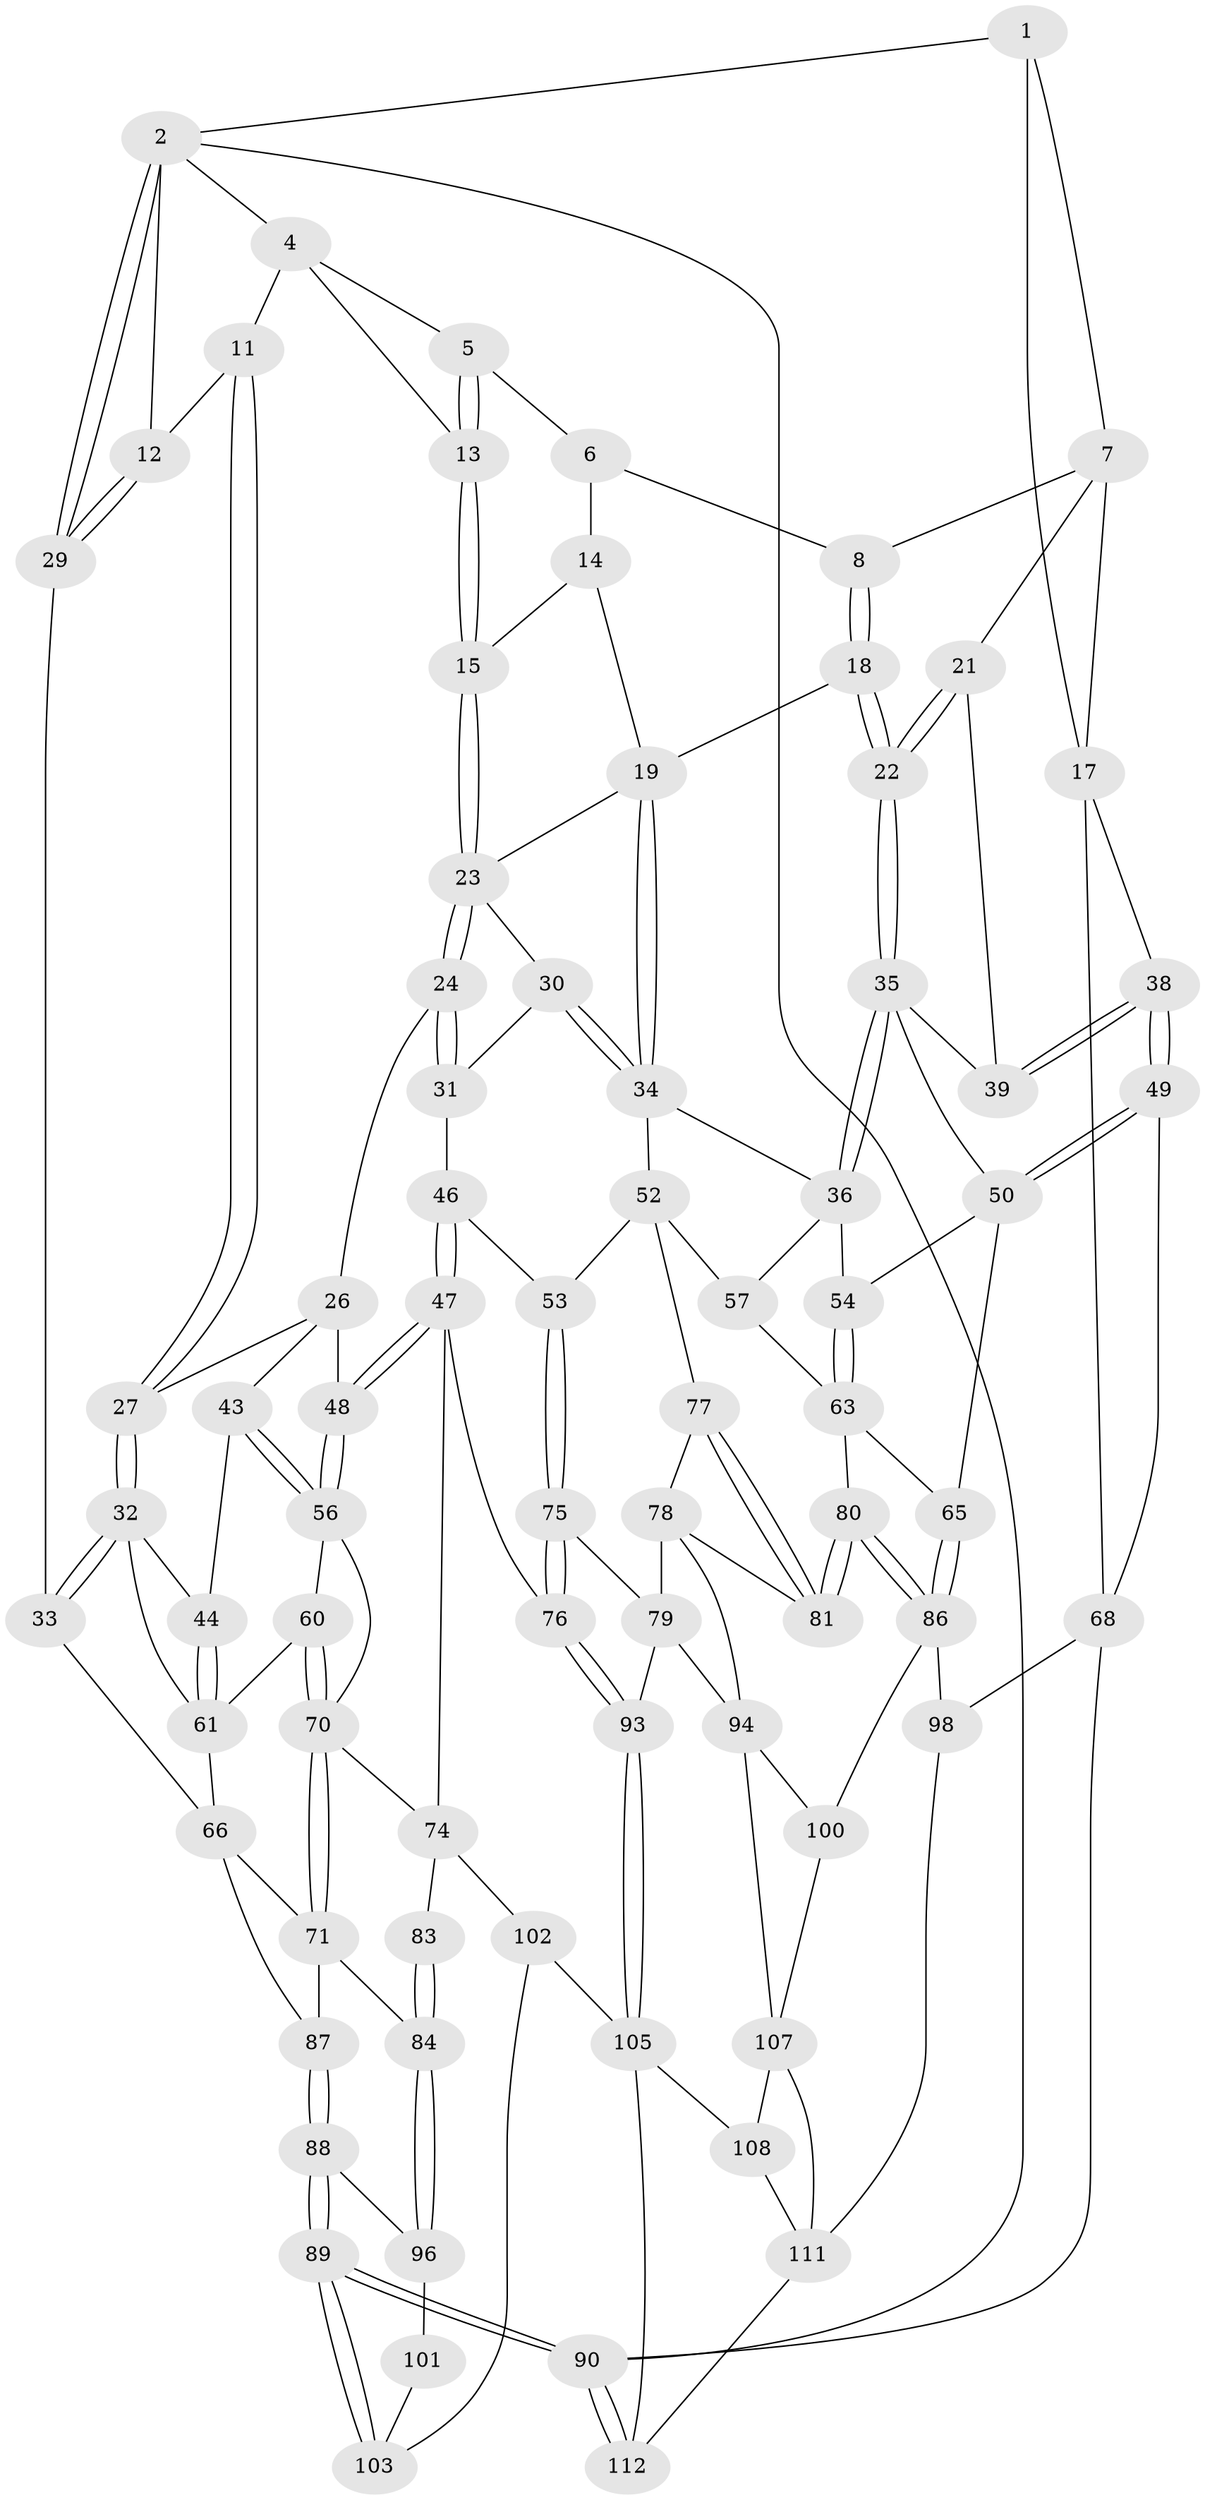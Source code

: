 // original degree distribution, {3: 0.02654867256637168, 6: 0.22123893805309736, 4: 0.23008849557522124, 5: 0.5221238938053098}
// Generated by graph-tools (version 1.1) at 2025/11/02/27/25 16:11:56]
// undirected, 79 vertices, 176 edges
graph export_dot {
graph [start="1"]
  node [color=gray90,style=filled];
  1 [pos="+0.8134520702516854+0"];
  2 [pos="+0+0",super="+3"];
  4 [pos="+0.40117304732266473+0",super="+10"];
  5 [pos="+0.42371019926421655+0"];
  6 [pos="+0.6444242797633294+0",super="+9"];
  7 [pos="+0.8558048545209509+0.07343056754204261",super="+16"];
  8 [pos="+0.7602268031114183+0.12568371897885325"];
  11 [pos="+0.15156830864069779+0.14050160194983202"];
  12 [pos="+0.13573023106619322+0.12051652925409902"];
  13 [pos="+0.4248329369144686+0.10376820938410083"];
  14 [pos="+0.5907637591736322+0.13608908745273304"];
  15 [pos="+0.42550918940559473+0.10520004861999753"];
  17 [pos="+1+0.1812410094970463"];
  18 [pos="+0.721436282342151+0.2569479019928052"];
  19 [pos="+0.6322329023536952+0.2503245148624508",super="+20"];
  21 [pos="+0.8491885190664558+0.28409359102796344"];
  22 [pos="+0.7871625173998309+0.3106896789231901"];
  23 [pos="+0.4109144988945348+0.18672963652728958",super="+28"];
  24 [pos="+0.3657516323265229+0.26857229092902785",super="+25"];
  26 [pos="+0.2743862067169838+0.3072591281511791",super="+42"];
  27 [pos="+0.15600937965019698+0.20793778726643664"];
  29 [pos="+0+0"];
  30 [pos="+0.5253038805969512+0.35833784933837143"];
  31 [pos="+0.5197060624827587+0.35928965292803805",super="+41"];
  32 [pos="+0+0.3943105543503138",super="+45"];
  33 [pos="+0+0.40537456040161757"];
  34 [pos="+0.5621160160385069+0.3584656164002189",super="+37"];
  35 [pos="+0.7819019781799952+0.35422002809118364",super="+40"];
  36 [pos="+0.7453782114141466+0.4510315985019647",super="+55"];
  38 [pos="+1+0.3256216396471417"];
  39 [pos="+0.9632274045104503+0.32717083317491624"];
  43 [pos="+0.12686274489436813+0.4570787768563874"];
  44 [pos="+0.07143166732626548+0.4614655877214935"];
  46 [pos="+0.41933911108638094+0.528814503845491"];
  47 [pos="+0.348285459374355+0.5391298071860343",super="+73"];
  48 [pos="+0.327768819400525+0.5213720985212488"];
  49 [pos="+1+0.5515122049289652"];
  50 [pos="+1+0.5543127062807298",super="+51"];
  52 [pos="+0.5668289859493745+0.506584113112564",super="+58"];
  53 [pos="+0.42689341851360685+0.533226777794288"];
  54 [pos="+0.7981554819580655+0.507993547786501"];
  56 [pos="+0.20130747208712527+0.5429514051936882",super="+59"];
  57 [pos="+0.7163902808968556+0.5342987791522561"];
  60 [pos="+0.14378891682267245+0.5871552365852671"];
  61 [pos="+0.1323698347765861+0.5782787559335518",super="+62"];
  63 [pos="+0.8413032909071351+0.5711659454818676",super="+64"];
  65 [pos="+0.946131865642171+0.6164293285255068"];
  66 [pos="+0.06754624533093345+0.6165370099662777",super="+67"];
  68 [pos="+1+1",super="+69"];
  70 [pos="+0.1316928838748215+0.6264377800494687",super="+72"];
  71 [pos="+0.09831711499207503+0.6819706813502079",super="+85"];
  74 [pos="+0.27814310070139775+0.7157916833413281",super="+82"];
  75 [pos="+0.4848626966609102+0.6241109192684204"];
  76 [pos="+0.36049358654381164+0.7621731693668441"];
  77 [pos="+0.6202501697938541+0.6309900842775605"];
  78 [pos="+0.6140167770457602+0.6361121973582425",super="+91"];
  79 [pos="+0.5528544718731936+0.6616673029254158",super="+92"];
  80 [pos="+0.7748786467204148+0.7125706277601885"];
  81 [pos="+0.744592510314434+0.7052340444509244"];
  83 [pos="+0.21746951366996203+0.7315691499945243"];
  84 [pos="+0.11588893703244373+0.7045894891276019"];
  86 [pos="+0.8368120820576984+0.7983389210911398",super="+99"];
  87 [pos="+0+0.8407149215877133"];
  88 [pos="+0+0.9067379307244255"];
  89 [pos="+0+1"];
  90 [pos="+0+1"];
  93 [pos="+0.3621914413369558+0.7641689189804891"];
  94 [pos="+0.6253958402815606+0.8300675751205041",super="+95"];
  96 [pos="+0.09435241449623297+0.8331026473659539",super="+97"];
  98 [pos="+0.8717456206456311+0.8209692797788046",super="+110"];
  100 [pos="+0.7746470075326779+0.8413855965747937"];
  101 [pos="+0.21316863022567156+0.7383743246449067",super="+104"];
  102 [pos="+0.22852885710260898+0.9391202257768828"];
  103 [pos="+0.1834272391480825+0.9206097029434475"];
  105 [pos="+0.3765615203248627+0.8575789517320508",super="+106"];
  107 [pos="+0.5782904201458107+0.8505679240543252",super="+109"];
  108 [pos="+0.48459783083380115+0.9468512515798989"];
  111 [pos="+0.7334150824428989+1",super="+113"];
  112 [pos="+0.3146953383265421+1"];
  1 -- 2;
  1 -- 7;
  1 -- 17;
  2 -- 29;
  2 -- 29;
  2 -- 90;
  2 -- 4;
  2 -- 12;
  4 -- 5;
  4 -- 11;
  4 -- 13;
  5 -- 6;
  5 -- 13;
  5 -- 13;
  6 -- 8;
  6 -- 14;
  7 -- 8;
  7 -- 17;
  7 -- 21;
  8 -- 18;
  8 -- 18;
  11 -- 12;
  11 -- 27;
  11 -- 27;
  12 -- 29;
  12 -- 29;
  13 -- 15;
  13 -- 15;
  14 -- 15;
  14 -- 19;
  15 -- 23;
  15 -- 23;
  17 -- 38;
  17 -- 68;
  18 -- 19;
  18 -- 22;
  18 -- 22;
  19 -- 34;
  19 -- 34;
  19 -- 23;
  21 -- 22;
  21 -- 22;
  21 -- 39;
  22 -- 35;
  22 -- 35;
  23 -- 24;
  23 -- 24;
  23 -- 30;
  24 -- 31 [weight=2];
  24 -- 31;
  24 -- 26;
  26 -- 27;
  26 -- 48;
  26 -- 43;
  27 -- 32;
  27 -- 32;
  29 -- 33;
  30 -- 31;
  30 -- 34;
  30 -- 34;
  31 -- 46;
  32 -- 33;
  32 -- 33;
  32 -- 44;
  32 -- 61;
  33 -- 66;
  34 -- 36;
  34 -- 52;
  35 -- 36;
  35 -- 36;
  35 -- 50;
  35 -- 39;
  36 -- 57;
  36 -- 54;
  38 -- 39;
  38 -- 39;
  38 -- 49;
  38 -- 49;
  43 -- 44;
  43 -- 56;
  43 -- 56;
  44 -- 61;
  44 -- 61;
  46 -- 47;
  46 -- 47;
  46 -- 53;
  47 -- 48;
  47 -- 48;
  47 -- 74;
  47 -- 76;
  48 -- 56;
  48 -- 56;
  49 -- 50;
  49 -- 50;
  49 -- 68;
  50 -- 65;
  50 -- 54;
  52 -- 53;
  52 -- 57;
  52 -- 77;
  53 -- 75;
  53 -- 75;
  54 -- 63;
  54 -- 63;
  56 -- 60;
  56 -- 70;
  57 -- 63;
  60 -- 61;
  60 -- 70;
  60 -- 70;
  61 -- 66;
  63 -- 65;
  63 -- 80;
  65 -- 86;
  65 -- 86;
  66 -- 71;
  66 -- 87;
  68 -- 90;
  68 -- 98 [weight=2];
  70 -- 71;
  70 -- 71;
  70 -- 74;
  71 -- 84;
  71 -- 87;
  74 -- 83;
  74 -- 102;
  75 -- 76;
  75 -- 76;
  75 -- 79;
  76 -- 93;
  76 -- 93;
  77 -- 78;
  77 -- 81;
  77 -- 81;
  78 -- 79;
  78 -- 81;
  78 -- 94;
  79 -- 93;
  79 -- 94;
  80 -- 81;
  80 -- 81;
  80 -- 86;
  80 -- 86;
  83 -- 84;
  83 -- 84;
  84 -- 96;
  84 -- 96;
  86 -- 98;
  86 -- 100;
  87 -- 88;
  87 -- 88;
  88 -- 89;
  88 -- 89;
  88 -- 96;
  89 -- 90;
  89 -- 90;
  89 -- 103;
  89 -- 103;
  90 -- 112;
  90 -- 112;
  93 -- 105;
  93 -- 105;
  94 -- 100;
  94 -- 107;
  96 -- 101 [weight=2];
  98 -- 111;
  100 -- 107;
  101 -- 103;
  102 -- 103;
  102 -- 105;
  105 -- 108;
  105 -- 112;
  107 -- 108;
  107 -- 111;
  108 -- 111;
  111 -- 112;
}
